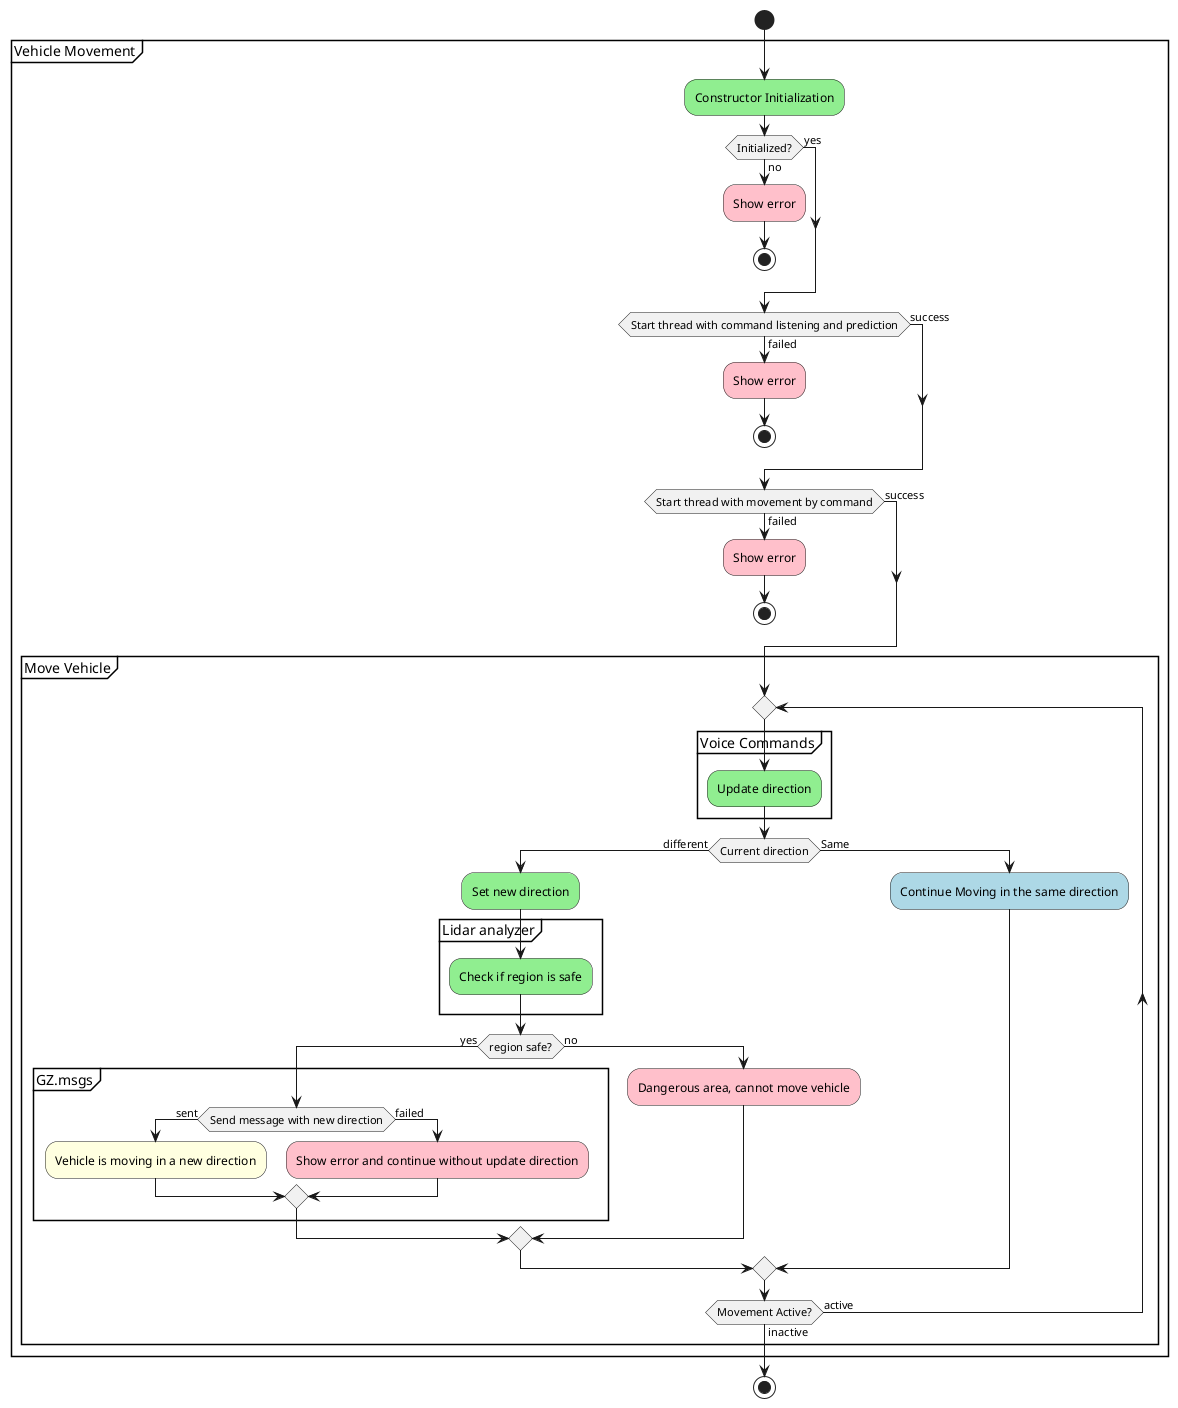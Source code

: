 @startuml vehicle_movement
|Movement|
start
partition Vehicle Movement{
#LightGreen:Constructor Initialization;
        if(Initialized?) then (yes)
        else (no)
            #pink:Show error;
            stop
        endif

        if (Start thread with command listening and prediction) then (success)
        else (failed)
            #pink :Show error;
            stop
        endif

         if (Start thread with movement by command) then (success)
        else (failed)
            #pink :Show error;
            stop
        endif
    group Move Vehicle
        repeat
            group Voice Commands
                #LightGreen:Update direction;
            end group
                if (Current direction) then (different)
                    #LightGreen:Set new direction;
                    group Lidar analyzer
                        #LightGreen:Check if region is safe;
                    end group
                    if (region safe?) then (yes)
                        group GZ.msgs
                            if (Send message with new direction) then (sent)
                                #LightYellow :Vehicle is moving in a new direction;
                            else (failed)
                                #pink :Show error and continue without update direction;
                            endif
                        end group
                    else (no)
                        #pink :Dangerous area, cannot move vehicle;
                    endif
                else (Same)
                    #LightBlue:Continue Moving in the same direction;
                endif
        repeat while (Movement Active?) is (active) not (inactive)
    end group
}

stop
@enduml